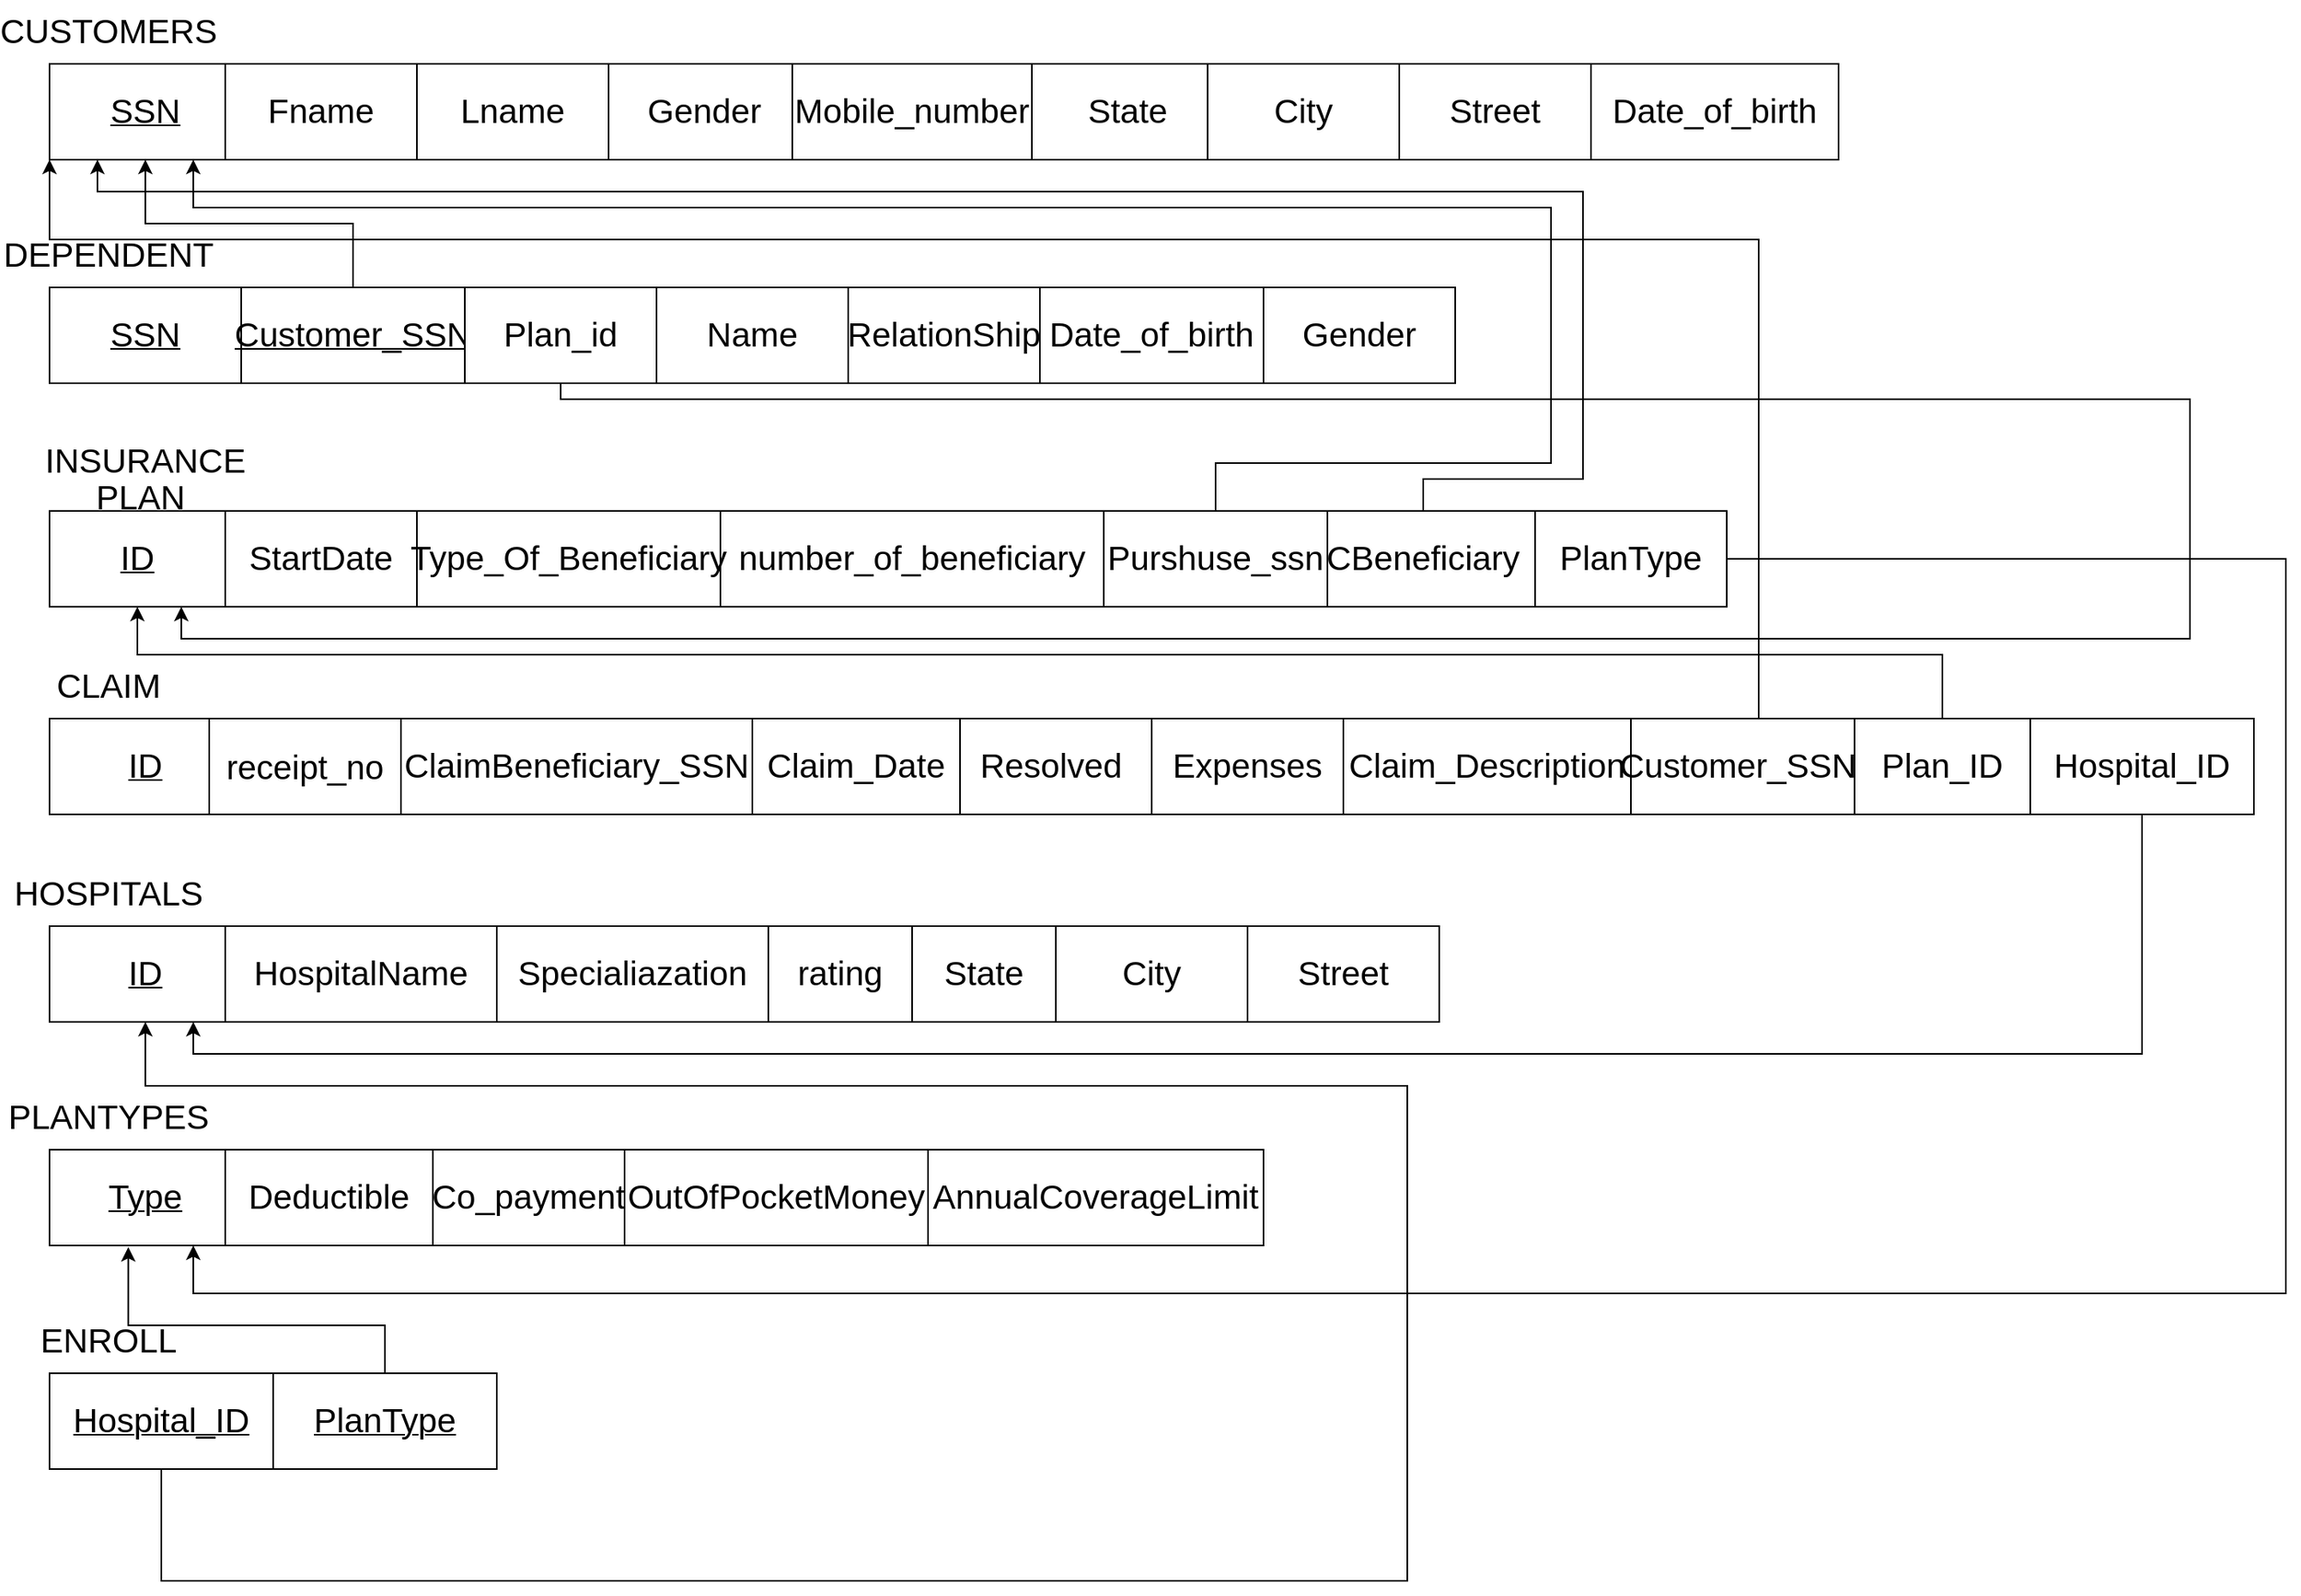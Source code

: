 <mxfile version="16.1.2" type="device"><diagram id="SgiCvE7FBP-FIyrXMwH9" name="Page-1"><mxGraphModel dx="1730" dy="905" grid="1" gridSize="10" guides="1" tooltips="1" connect="1" arrows="1" fold="1" page="1" pageScale="1" pageWidth="850" pageHeight="1100" math="0" shadow="0"><root><mxCell id="0"/><mxCell id="1" parent="0"/><mxCell id="GfotWG_ewSt8T2cbqSjP-1" value="&lt;u&gt;&lt;span style=&quot;font-size: 16.0pt ; line-height: 107% ; font-family: &amp;#34;calibri&amp;#34; , sans-serif&quot;&gt;SSN&lt;/span&gt;&lt;/u&gt;" style="rounded=0;whiteSpace=wrap;html=1;" parent="1" vertex="1"><mxGeometry x="70" y="100" width="120" height="60" as="geometry"/></mxCell><mxCell id="GfotWG_ewSt8T2cbqSjP-2" value="&lt;font face=&quot;calibri, sans-serif&quot;&gt;&lt;span style=&quot;font-size: 21.333px&quot;&gt;Fname&lt;/span&gt;&lt;/font&gt;" style="rounded=0;whiteSpace=wrap;html=1;" parent="1" vertex="1"><mxGeometry x="180" y="100" width="120" height="60" as="geometry"/></mxCell><mxCell id="4TPHWKjRTvu5vtO7t8Eq-1" value="&lt;span style=&quot;font-size: 16.0pt ; line-height: 107% ; font-family: &amp;#34;calibri&amp;#34; , sans-serif&quot;&gt;Date_of_birth&lt;/span&gt;" style="rounded=0;whiteSpace=wrap;html=1;" parent="1" vertex="1"><mxGeometry x="1035" y="100" width="155" height="60" as="geometry"/></mxCell><mxCell id="4TPHWKjRTvu5vtO7t8Eq-2" value="&lt;span style=&quot;font-size: 16.0pt ; line-height: 107% ; font-family: &amp;#34;calibri&amp;#34; , sans-serif&quot;&gt;Gender&lt;/span&gt;" style="rounded=0;whiteSpace=wrap;html=1;" parent="1" vertex="1"><mxGeometry x="420" y="100" width="120" height="60" as="geometry"/></mxCell><mxCell id="4TPHWKjRTvu5vtO7t8Eq-3" value="&lt;span style=&quot;font-size: 16.0pt ; line-height: 107% ; font-family: &amp;#34;calibri&amp;#34; , sans-serif&quot;&gt;Mobile_number&lt;/span&gt;" style="rounded=0;whiteSpace=wrap;html=1;" parent="1" vertex="1"><mxGeometry x="535" y="100" width="150" height="60" as="geometry"/></mxCell><mxCell id="4TPHWKjRTvu5vtO7t8Eq-4" value="&lt;span style=&quot;font-size: 16.0pt ; line-height: 107% ; font-family: &amp;#34;calibri&amp;#34; , sans-serif&quot;&gt;State&lt;/span&gt;" style="rounded=0;whiteSpace=wrap;html=1;" parent="1" vertex="1"><mxGeometry x="685" y="100" width="120" height="60" as="geometry"/></mxCell><mxCell id="4TPHWKjRTvu5vtO7t8Eq-5" value="&lt;span style=&quot;font-size: 16.0pt ; line-height: 107% ; font-family: &amp;#34;calibri&amp;#34; , sans-serif&quot;&gt;City&lt;/span&gt;" style="rounded=0;whiteSpace=wrap;html=1;" parent="1" vertex="1"><mxGeometry x="795" y="100" width="120" height="60" as="geometry"/></mxCell><mxCell id="4TPHWKjRTvu5vtO7t8Eq-6" value="&lt;span style=&quot;font-size: 16.0pt ; line-height: 107% ; font-family: &amp;#34;calibri&amp;#34; , sans-serif&quot;&gt;Street&lt;/span&gt;" style="rounded=0;whiteSpace=wrap;html=1;" parent="1" vertex="1"><mxGeometry x="915" y="100" width="120" height="60" as="geometry"/></mxCell><mxCell id="4TPHWKjRTvu5vtO7t8Eq-8" value="&lt;span style=&quot;font-size: 16.0pt ; line-height: 107% ; font-family: &amp;#34;calibri&amp;#34; , sans-serif&quot;&gt;CUSTOMERS&amp;nbsp;&lt;/span&gt;" style="text;html=1;strokeColor=none;fillColor=none;align=center;verticalAlign=middle;whiteSpace=wrap;rounded=0;" parent="1" vertex="1"><mxGeometry x="50" y="60" width="120" height="40" as="geometry"/></mxCell><mxCell id="4TPHWKjRTvu5vtO7t8Eq-9" value="&lt;u&gt;&lt;span style=&quot;font-size: 16.0pt ; line-height: 107% ; font-family: &amp;#34;calibri&amp;#34; , sans-serif&quot;&gt;SSN&lt;/span&gt;&lt;/u&gt;" style="rounded=0;whiteSpace=wrap;html=1;" parent="1" vertex="1"><mxGeometry x="70" y="240" width="120" height="60" as="geometry"/></mxCell><mxCell id="4TPHWKjRTvu5vtO7t8Eq-10" value="&lt;span style=&quot;font-size: 16.0pt ; line-height: 107% ; font-family: &amp;#34;calibri&amp;#34; , sans-serif&quot;&gt;Name&lt;/span&gt;" style="rounded=0;whiteSpace=wrap;html=1;" parent="1" vertex="1"><mxGeometry x="450" y="240" width="120" height="60" as="geometry"/></mxCell><mxCell id="4TPHWKjRTvu5vtO7t8Eq-11" value="&lt;span style=&quot;font-family: &amp;#34;calibri&amp;#34; , sans-serif ; font-size: 21.333px&quot;&gt;Date_of_birth&lt;/span&gt;" style="rounded=0;whiteSpace=wrap;html=1;" parent="1" vertex="1"><mxGeometry x="690" y="240" width="140" height="60" as="geometry"/></mxCell><mxCell id="4TPHWKjRTvu5vtO7t8Eq-12" value="&lt;span style=&quot;font-size: 16.0pt ; line-height: 107% ; font-family: &amp;#34;calibri&amp;#34; , sans-serif&quot;&gt;Gender&lt;/span&gt;" style="rounded=0;whiteSpace=wrap;html=1;" parent="1" vertex="1"><mxGeometry x="830" y="240" width="120" height="60" as="geometry"/></mxCell><mxCell id="4TPHWKjRTvu5vtO7t8Eq-17" value="&lt;span style=&quot;font-size: 16.0pt ; line-height: 107% ; font-family: &amp;#34;calibri&amp;#34; , sans-serif&quot;&gt;RelationShip&lt;/span&gt;" style="rounded=0;whiteSpace=wrap;html=1;" parent="1" vertex="1"><mxGeometry x="570" y="240" width="120" height="60" as="geometry"/></mxCell><mxCell id="4TPHWKjRTvu5vtO7t8Eq-18" value="&lt;span style=&quot;font-size: 16.0pt ; line-height: 107% ; font-family: &amp;#34;calibri&amp;#34; , sans-serif&quot;&gt;DEPENDENT&amp;nbsp;&lt;/span&gt;" style="text;html=1;strokeColor=none;fillColor=none;align=center;verticalAlign=middle;whiteSpace=wrap;rounded=0;" parent="1" vertex="1"><mxGeometry x="50" y="200" width="120" height="40" as="geometry"/></mxCell><mxCell id="3h5Mh7SblJ1O1ZZK5g2G-58" style="edgeStyle=orthogonalEdgeStyle;rounded=0;orthogonalLoop=1;jettySize=auto;html=1;entryX=0.5;entryY=1;entryDx=0;entryDy=0;" edge="1" parent="1" source="4TPHWKjRTvu5vtO7t8Eq-19" target="GfotWG_ewSt8T2cbqSjP-1"><mxGeometry relative="1" as="geometry"/></mxCell><mxCell id="4TPHWKjRTvu5vtO7t8Eq-19" value="&lt;u&gt;&lt;span style=&quot;font-size: 16.0pt ; line-height: 107% ; font-family: &amp;#34;calibri&amp;#34; , sans-serif&quot;&gt;Customer_SSN&lt;/span&gt;&lt;/u&gt;" style="rounded=0;whiteSpace=wrap;html=1;" parent="1" vertex="1"><mxGeometry x="190" y="240" width="140" height="60" as="geometry"/></mxCell><mxCell id="4TPHWKjRTvu5vtO7t8Eq-22" value="&lt;span style=&quot;font-size: 16.0pt ; line-height: 107% ; font-family: &amp;#34;calibri&amp;#34; , sans-serif&quot;&gt;StartDate&lt;/span&gt;" style="rounded=0;whiteSpace=wrap;html=1;" parent="1" vertex="1"><mxGeometry x="180" y="380" width="120" height="60" as="geometry"/></mxCell><mxCell id="4TPHWKjRTvu5vtO7t8Eq-23" value="&lt;span style=&quot;font-size: 16.0pt ; line-height: 107% ; font-family: &amp;#34;calibri&amp;#34; , sans-serif&quot;&gt;number_of_beneficiary&lt;/span&gt;" style="rounded=0;whiteSpace=wrap;html=1;" parent="1" vertex="1"><mxGeometry x="490" y="380" width="240" height="60" as="geometry"/></mxCell><mxCell id="4TPHWKjRTvu5vtO7t8Eq-24" value="&lt;span style=&quot;font-size: 16.0pt ; line-height: 107% ; font-family: &amp;#34;calibri&amp;#34; , sans-serif&quot;&gt;Type_Of_Beneficiary&lt;/span&gt;" style="rounded=0;whiteSpace=wrap;html=1;" parent="1" vertex="1"><mxGeometry x="300" y="380" width="190" height="60" as="geometry"/></mxCell><mxCell id="3h5Mh7SblJ1O1ZZK5g2G-62" style="edgeStyle=orthogonalEdgeStyle;rounded=0;orthogonalLoop=1;jettySize=auto;html=1;entryX=0.25;entryY=1;entryDx=0;entryDy=0;" edge="1" parent="1" source="4TPHWKjRTvu5vtO7t8Eq-25" target="GfotWG_ewSt8T2cbqSjP-1"><mxGeometry relative="1" as="geometry"><Array as="points"><mxPoint x="930" y="360"/><mxPoint x="1030" y="360"/><mxPoint x="1030" y="180"/><mxPoint x="100" y="180"/></Array></mxGeometry></mxCell><mxCell id="4TPHWKjRTvu5vtO7t8Eq-25" value="&lt;span style=&quot;font-size: 16.0pt ; line-height: 107% ; font-family: &amp;#34;calibri&amp;#34; , sans-serif&quot;&gt;CBeneficiary&lt;/span&gt;" style="rounded=0;whiteSpace=wrap;html=1;" parent="1" vertex="1"><mxGeometry x="860" y="380" width="140" height="60" as="geometry"/></mxCell><mxCell id="4TPHWKjRTvu5vtO7t8Eq-27" value="&lt;span style=&quot;font-size: 16.0pt ; line-height: 107% ; font-family: &amp;#34;calibri&amp;#34; , sans-serif&quot;&gt;INSURANCE PLAN&amp;nbsp;&lt;/span&gt;" style="text;html=1;strokeColor=none;fillColor=none;align=center;verticalAlign=middle;whiteSpace=wrap;rounded=0;" parent="1" vertex="1"><mxGeometry x="50" y="340" width="160" height="40" as="geometry"/></mxCell><mxCell id="4TPHWKjRTvu5vtO7t8Eq-28" value="&lt;u&gt;&lt;span style=&quot;font-size: 16.0pt ; line-height: 107% ; font-family: &amp;#34;calibri&amp;#34; , sans-serif&quot;&gt;ID&lt;/span&gt;&lt;/u&gt;" style="rounded=0;whiteSpace=wrap;html=1;" parent="1" vertex="1"><mxGeometry x="70" y="380" width="110" height="60" as="geometry"/></mxCell><mxCell id="3h5Mh7SblJ1O1ZZK5g2G-61" style="edgeStyle=orthogonalEdgeStyle;rounded=0;orthogonalLoop=1;jettySize=auto;html=1;entryX=0.75;entryY=1;entryDx=0;entryDy=0;" edge="1" parent="1" source="4TPHWKjRTvu5vtO7t8Eq-29" target="GfotWG_ewSt8T2cbqSjP-1"><mxGeometry relative="1" as="geometry"><Array as="points"><mxPoint x="800" y="350"/><mxPoint x="1010" y="350"/><mxPoint x="1010" y="190"/><mxPoint x="160" y="190"/></Array></mxGeometry></mxCell><mxCell id="4TPHWKjRTvu5vtO7t8Eq-29" value="&lt;span style=&quot;font-size: 16.0pt ; line-height: 107% ; font-family: &amp;#34;calibri&amp;#34; , sans-serif&quot;&gt;Purshuse_ssn&lt;/span&gt;" style="rounded=0;whiteSpace=wrap;html=1;" parent="1" vertex="1"><mxGeometry x="730" y="380" width="140" height="60" as="geometry"/></mxCell><mxCell id="3h5Mh7SblJ1O1ZZK5g2G-63" style="edgeStyle=orthogonalEdgeStyle;rounded=0;orthogonalLoop=1;jettySize=auto;html=1;entryX=0.75;entryY=1;entryDx=0;entryDy=0;" edge="1" parent="1" source="4TPHWKjRTvu5vtO7t8Eq-34" target="4TPHWKjRTvu5vtO7t8Eq-77"><mxGeometry relative="1" as="geometry"><Array as="points"><mxPoint x="1470" y="410"/><mxPoint x="1470" y="870"/><mxPoint x="160" y="870"/></Array></mxGeometry></mxCell><mxCell id="4TPHWKjRTvu5vtO7t8Eq-34" value="&lt;span style=&quot;font-size: 16.0pt ; line-height: 107% ; font-family: &amp;#34;calibri&amp;#34; , sans-serif&quot;&gt;PlanType&lt;/span&gt;" style="rounded=0;whiteSpace=wrap;html=1;" parent="1" vertex="1"><mxGeometry x="1000" y="380" width="120" height="60" as="geometry"/></mxCell><mxCell id="4TPHWKjRTvu5vtO7t8Eq-46" value="&lt;u&gt;&lt;span style=&quot;font-size: 16.0pt ; line-height: 107% ; font-family: &amp;#34;calibri&amp;#34; , sans-serif&quot;&gt;ID&lt;/span&gt;&lt;/u&gt;" style="rounded=0;whiteSpace=wrap;html=1;" parent="1" vertex="1"><mxGeometry x="70" y="510" width="120" height="60" as="geometry"/></mxCell><mxCell id="4TPHWKjRTvu5vtO7t8Eq-47" value="&lt;span style=&quot;font-size: 16.0pt ; line-height: 107% ; font-family: &amp;#34;calibri&amp;#34; , sans-serif&quot;&gt;ClaimBeneficiary_SSN&lt;/span&gt;" style="rounded=0;whiteSpace=wrap;html=1;" parent="1" vertex="1"><mxGeometry x="290" y="510" width="220" height="60" as="geometry"/></mxCell><mxCell id="4TPHWKjRTvu5vtO7t8Eq-49" value="&lt;span style=&quot;font-size: 16.0pt ; line-height: 107% ; font-family: &amp;#34;calibri&amp;#34; , sans-serif&quot;&gt;Claim_Date&lt;/span&gt;" style="rounded=0;whiteSpace=wrap;html=1;" parent="1" vertex="1"><mxGeometry x="510" y="510" width="130" height="60" as="geometry"/></mxCell><mxCell id="4TPHWKjRTvu5vtO7t8Eq-50" value="&lt;span style=&quot;font-size: 16.0pt ; line-height: 107% ; font-family: &amp;#34;calibri&amp;#34; , sans-serif&quot;&gt;Resolved&amp;nbsp;&lt;/span&gt;" style="rounded=0;whiteSpace=wrap;html=1;" parent="1" vertex="1"><mxGeometry x="640" y="510" width="120" height="60" as="geometry"/></mxCell><mxCell id="4TPHWKjRTvu5vtO7t8Eq-51" value="&lt;span style=&quot;font-size: 16.0pt ; line-height: 107% ; font-family: &amp;#34;calibri&amp;#34; , sans-serif&quot;&gt;Expenses&lt;/span&gt;" style="rounded=0;whiteSpace=wrap;html=1;" parent="1" vertex="1"><mxGeometry x="760" y="510" width="120" height="60" as="geometry"/></mxCell><mxCell id="4TPHWKjRTvu5vtO7t8Eq-52" value="&lt;span style=&quot;font-size: 16.0pt ; line-height: 107% ; font-family: &amp;#34;calibri&amp;#34; , sans-serif&quot;&gt;Claim_Description&lt;/span&gt;" style="rounded=0;whiteSpace=wrap;html=1;" parent="1" vertex="1"><mxGeometry x="880" y="510" width="180" height="60" as="geometry"/></mxCell><mxCell id="3h5Mh7SblJ1O1ZZK5g2G-64" style="edgeStyle=orthogonalEdgeStyle;rounded=0;orthogonalLoop=1;jettySize=auto;html=1;entryX=0;entryY=1;entryDx=0;entryDy=0;" edge="1" parent="1" source="4TPHWKjRTvu5vtO7t8Eq-53" target="GfotWG_ewSt8T2cbqSjP-1"><mxGeometry relative="1" as="geometry"><Array as="points"><mxPoint x="1140" y="210"/><mxPoint x="70" y="210"/></Array></mxGeometry></mxCell><mxCell id="4TPHWKjRTvu5vtO7t8Eq-53" value="&lt;span style=&quot;font-size: 16.0pt ; line-height: 107% ; font-family: &amp;#34;calibri&amp;#34; , sans-serif&quot;&gt;Customer_SSN&amp;nbsp;&lt;/span&gt;" style="rounded=0;whiteSpace=wrap;html=1;" parent="1" vertex="1"><mxGeometry x="1060" y="510" width="140" height="60" as="geometry"/></mxCell><mxCell id="4TPHWKjRTvu5vtO7t8Eq-54" value="&lt;span style=&quot;font-size: 16.0pt ; line-height: 107% ; font-family: &amp;#34;calibri&amp;#34; , sans-serif&quot;&gt;CLAIM&amp;nbsp;&lt;/span&gt;" style="text;html=1;strokeColor=none;fillColor=none;align=center;verticalAlign=middle;whiteSpace=wrap;rounded=0;" parent="1" vertex="1"><mxGeometry x="50" y="470" width="120" height="40" as="geometry"/></mxCell><mxCell id="3h5Mh7SblJ1O1ZZK5g2G-65" style="edgeStyle=orthogonalEdgeStyle;rounded=0;orthogonalLoop=1;jettySize=auto;html=1;entryX=0.5;entryY=1;entryDx=0;entryDy=0;" edge="1" parent="1" source="4TPHWKjRTvu5vtO7t8Eq-55" target="4TPHWKjRTvu5vtO7t8Eq-28"><mxGeometry relative="1" as="geometry"><Array as="points"><mxPoint x="1255" y="470"/><mxPoint x="125" y="470"/></Array></mxGeometry></mxCell><mxCell id="4TPHWKjRTvu5vtO7t8Eq-55" value="&lt;span style=&quot;font-size: 16.0pt ; line-height: 107% ; font-family: &amp;#34;calibri&amp;#34; , sans-serif&quot;&gt;Plan_ID&lt;/span&gt;" style="rounded=0;whiteSpace=wrap;html=1;" parent="1" vertex="1"><mxGeometry x="1200" y="510" width="110" height="60" as="geometry"/></mxCell><mxCell id="3h5Mh7SblJ1O1ZZK5g2G-66" style="edgeStyle=orthogonalEdgeStyle;rounded=0;orthogonalLoop=1;jettySize=auto;html=1;entryX=0.75;entryY=1;entryDx=0;entryDy=0;" edge="1" parent="1" source="4TPHWKjRTvu5vtO7t8Eq-56" target="4TPHWKjRTvu5vtO7t8Eq-66"><mxGeometry relative="1" as="geometry"><Array as="points"><mxPoint x="1380" y="720"/><mxPoint x="160" y="720"/></Array></mxGeometry></mxCell><mxCell id="4TPHWKjRTvu5vtO7t8Eq-56" value="&lt;span style=&quot;font-size: 16.0pt ; line-height: 107% ; font-family: &amp;#34;calibri&amp;#34; , sans-serif&quot;&gt;Hospital_ID&lt;/span&gt;" style="rounded=0;whiteSpace=wrap;html=1;" parent="1" vertex="1"><mxGeometry x="1310" y="510" width="140" height="60" as="geometry"/></mxCell><mxCell id="4TPHWKjRTvu5vtO7t8Eq-66" value="&lt;u&gt;&lt;span style=&quot;font-size: 16.0pt ; line-height: 107% ; font-family: &amp;#34;calibri&amp;#34; , sans-serif&quot;&gt;ID&lt;/span&gt;&lt;/u&gt;" style="rounded=0;whiteSpace=wrap;html=1;" parent="1" vertex="1"><mxGeometry x="70" y="640" width="120" height="60" as="geometry"/></mxCell><mxCell id="4TPHWKjRTvu5vtO7t8Eq-67" value="&lt;span style=&quot;font-size: 16.0pt ; line-height: 107% ; font-family: &amp;#34;calibri&amp;#34; , sans-serif&quot;&gt;HospitalName&lt;/span&gt;" style="rounded=0;whiteSpace=wrap;html=1;" parent="1" vertex="1"><mxGeometry x="180" y="640" width="170" height="60" as="geometry"/></mxCell><mxCell id="4TPHWKjRTvu5vtO7t8Eq-68" value="&lt;span style=&quot;font-size: 16.0pt ; line-height: 107% ; font-family: &amp;#34;calibri&amp;#34; , sans-serif&quot;&gt;State&lt;/span&gt;" style="rounded=0;whiteSpace=wrap;html=1;" parent="1" vertex="1"><mxGeometry x="610" y="640" width="90" height="60" as="geometry"/></mxCell><mxCell id="4TPHWKjRTvu5vtO7t8Eq-69" value="&lt;span style=&quot;font-size: 16.0pt ; line-height: 107% ; font-family: &amp;#34;calibri&amp;#34; , sans-serif&quot;&gt;City&lt;/span&gt;" style="rounded=0;whiteSpace=wrap;html=1;" parent="1" vertex="1"><mxGeometry x="700" y="640" width="120" height="60" as="geometry"/></mxCell><mxCell id="4TPHWKjRTvu5vtO7t8Eq-70" value="&lt;span style=&quot;font-size: 16.0pt ; line-height: 107% ; font-family: &amp;#34;calibri&amp;#34; , sans-serif&quot;&gt;Street&lt;/span&gt;" style="rounded=0;whiteSpace=wrap;html=1;" parent="1" vertex="1"><mxGeometry x="820" y="640" width="120" height="60" as="geometry"/></mxCell><mxCell id="4TPHWKjRTvu5vtO7t8Eq-73" value="&lt;span style=&quot;font-size: 16.0pt ; line-height: 107% ; font-family: &amp;#34;calibri&amp;#34; , sans-serif&quot;&gt;HOSPITALS&amp;nbsp;&lt;/span&gt;" style="text;html=1;strokeColor=none;fillColor=none;align=center;verticalAlign=middle;whiteSpace=wrap;rounded=0;" parent="1" vertex="1"><mxGeometry x="50" y="600" width="120" height="40" as="geometry"/></mxCell><mxCell id="4TPHWKjRTvu5vtO7t8Eq-77" value="&lt;u&gt;&lt;span style=&quot;font-size: 16.0pt ; line-height: 107% ; font-family: &amp;#34;calibri&amp;#34; , sans-serif&quot;&gt;Type&lt;/span&gt;&lt;/u&gt;" style="rounded=0;whiteSpace=wrap;html=1;" parent="1" vertex="1"><mxGeometry x="70" y="780" width="120" height="60" as="geometry"/></mxCell><mxCell id="4TPHWKjRTvu5vtO7t8Eq-78" value="&lt;span style=&quot;font-size: 16.0pt ; line-height: 107% ; font-family: &amp;#34;calibri&amp;#34; , sans-serif&quot;&gt;Deductible&lt;/span&gt;" style="rounded=0;whiteSpace=wrap;html=1;" parent="1" vertex="1"><mxGeometry x="180" y="780" width="130" height="60" as="geometry"/></mxCell><mxCell id="4TPHWKjRTvu5vtO7t8Eq-79" value="&lt;span style=&quot;font-size: 16.0pt ; line-height: 107% ; font-family: &amp;#34;calibri&amp;#34; , sans-serif&quot;&gt;Co_payment&lt;/span&gt;" style="rounded=0;whiteSpace=wrap;html=1;" parent="1" vertex="1"><mxGeometry x="310" y="780" width="120" height="60" as="geometry"/></mxCell><mxCell id="4TPHWKjRTvu5vtO7t8Eq-80" value="&lt;span style=&quot;font-size: 16.0pt ; line-height: 107% ; font-family: &amp;#34;calibri&amp;#34; , sans-serif&quot;&gt;OutOfPocketMoney&lt;/span&gt;" style="rounded=0;whiteSpace=wrap;html=1;" parent="1" vertex="1"><mxGeometry x="430" y="780" width="190" height="60" as="geometry"/></mxCell><mxCell id="4TPHWKjRTvu5vtO7t8Eq-81" value="&lt;span style=&quot;font-size: 16.0pt ; line-height: 107% ; font-family: &amp;#34;calibri&amp;#34; , sans-serif&quot;&gt;AnnualCoverageLimit&lt;/span&gt;" style="rounded=0;whiteSpace=wrap;html=1;" parent="1" vertex="1"><mxGeometry x="620" y="780" width="210" height="60" as="geometry"/></mxCell><mxCell id="4TPHWKjRTvu5vtO7t8Eq-82" value="&lt;span style=&quot;font-size: 16.0pt ; line-height: 107% ; font-family: &amp;#34;calibri&amp;#34; , sans-serif&quot;&gt;PLANTYPES&amp;nbsp;&lt;/span&gt;" style="text;html=1;strokeColor=none;fillColor=none;align=center;verticalAlign=middle;whiteSpace=wrap;rounded=0;" parent="1" vertex="1"><mxGeometry x="50" y="740" width="120" height="40" as="geometry"/></mxCell><mxCell id="4TPHWKjRTvu5vtO7t8Eq-83" value="&lt;u&gt;&lt;span style=&quot;font-size: 16.0pt ; line-height: 107% ; font-family: &amp;#34;calibri&amp;#34; , sans-serif&quot;&gt;Hospital_ID&lt;/span&gt;&lt;/u&gt;" style="rounded=0;whiteSpace=wrap;html=1;" parent="1" vertex="1"><mxGeometry x="70" y="920" width="140" height="60" as="geometry"/></mxCell><mxCell id="3h5Mh7SblJ1O1ZZK5g2G-60" style="edgeStyle=orthogonalEdgeStyle;rounded=0;orthogonalLoop=1;jettySize=auto;html=1;entryX=0.411;entryY=1.017;entryDx=0;entryDy=0;entryPerimeter=0;" edge="1" parent="1" source="4TPHWKjRTvu5vtO7t8Eq-84" target="4TPHWKjRTvu5vtO7t8Eq-77"><mxGeometry relative="1" as="geometry"><Array as="points"><mxPoint x="280" y="890"/><mxPoint x="119" y="890"/></Array></mxGeometry></mxCell><mxCell id="4TPHWKjRTvu5vtO7t8Eq-84" value="&lt;u&gt;&lt;span style=&quot;font-size: 16.0pt ; line-height: 107% ; font-family: &amp;#34;calibri&amp;#34; , sans-serif&quot;&gt;PlanType&lt;/span&gt;&lt;/u&gt;" style="rounded=0;whiteSpace=wrap;html=1;" parent="1" vertex="1"><mxGeometry x="210" y="920" width="140" height="60" as="geometry"/></mxCell><mxCell id="3h5Mh7SblJ1O1ZZK5g2G-59" style="edgeStyle=orthogonalEdgeStyle;rounded=0;orthogonalLoop=1;jettySize=auto;html=1;entryX=0.5;entryY=1;entryDx=0;entryDy=0;" edge="1" parent="1" target="4TPHWKjRTvu5vtO7t8Eq-66"><mxGeometry relative="1" as="geometry"><mxPoint x="140" y="980" as="sourcePoint"/><Array as="points"><mxPoint x="140" y="1050"/><mxPoint x="920" y="1050"/><mxPoint x="920" y="740"/><mxPoint x="130" y="740"/></Array></mxGeometry></mxCell><mxCell id="4TPHWKjRTvu5vtO7t8Eq-88" value="&lt;span style=&quot;font-size: 16.0pt ; line-height: 107% ; font-family: &amp;#34;calibri&amp;#34; , sans-serif&quot;&gt;ENROLL&amp;nbsp;&lt;/span&gt;" style="text;html=1;strokeColor=none;fillColor=none;align=center;verticalAlign=middle;whiteSpace=wrap;rounded=0;" parent="1" vertex="1"><mxGeometry x="50" y="880" width="120" height="40" as="geometry"/></mxCell><mxCell id="3h5Mh7SblJ1O1ZZK5g2G-68" style="edgeStyle=orthogonalEdgeStyle;rounded=0;orthogonalLoop=1;jettySize=auto;html=1;entryX=0.75;entryY=1;entryDx=0;entryDy=0;" edge="1" parent="1" source="VUQzHpl9FbjBPUMjkmal-4" target="4TPHWKjRTvu5vtO7t8Eq-28"><mxGeometry relative="1" as="geometry"><Array as="points"><mxPoint x="390" y="310"/><mxPoint x="1410" y="310"/><mxPoint x="1410" y="460"/><mxPoint x="153" y="460"/></Array></mxGeometry></mxCell><mxCell id="VUQzHpl9FbjBPUMjkmal-4" value="&lt;span style=&quot;font-size: 16.0pt ; line-height: 107% ; font-family: &amp;#34;calibri&amp;#34; , sans-serif&quot;&gt;Plan_id&lt;/span&gt;" style="rounded=0;whiteSpace=wrap;html=1;" parent="1" vertex="1"><mxGeometry x="330" y="240" width="120" height="60" as="geometry"/></mxCell><mxCell id="VUQzHpl9FbjBPUMjkmal-5" value="&lt;font style=&quot;font-size: 21.1px;&quot;&gt;receipt_no&lt;/font&gt;" style="rounded=0;whiteSpace=wrap;html=1;fontSize=21.1;" parent="1" vertex="1"><mxGeometry x="170" y="510" width="120" height="60" as="geometry"/></mxCell><mxCell id="VUQzHpl9FbjBPUMjkmal-6" value="&lt;span style=&quot;font-size: 16.0pt ; line-height: 107% ; font-family: &amp;#34;calibri&amp;#34; , sans-serif&quot;&gt;Specialiazation&lt;/span&gt;" style="rounded=0;whiteSpace=wrap;html=1;" parent="1" vertex="1"><mxGeometry x="350" y="640" width="170" height="60" as="geometry"/></mxCell><mxCell id="3h5Mh7SblJ1O1ZZK5g2G-1" value="&lt;span style=&quot;font-size: 16.0pt ; line-height: 107% ; font-family: &amp;#34;calibri&amp;#34; , sans-serif&quot;&gt;Lname&lt;/span&gt;" style="rounded=0;whiteSpace=wrap;html=1;" vertex="1" parent="1"><mxGeometry x="300" y="100" width="120" height="60" as="geometry"/></mxCell><mxCell id="3h5Mh7SblJ1O1ZZK5g2G-4" value="&lt;span style=&quot;font-size: 16.0pt ; line-height: 107% ; font-family: &amp;#34;calibri&amp;#34; , sans-serif&quot;&gt;rating&lt;/span&gt;" style="rounded=0;whiteSpace=wrap;html=1;" vertex="1" parent="1"><mxGeometry x="520" y="640" width="90" height="60" as="geometry"/></mxCell></root></mxGraphModel></diagram></mxfile>